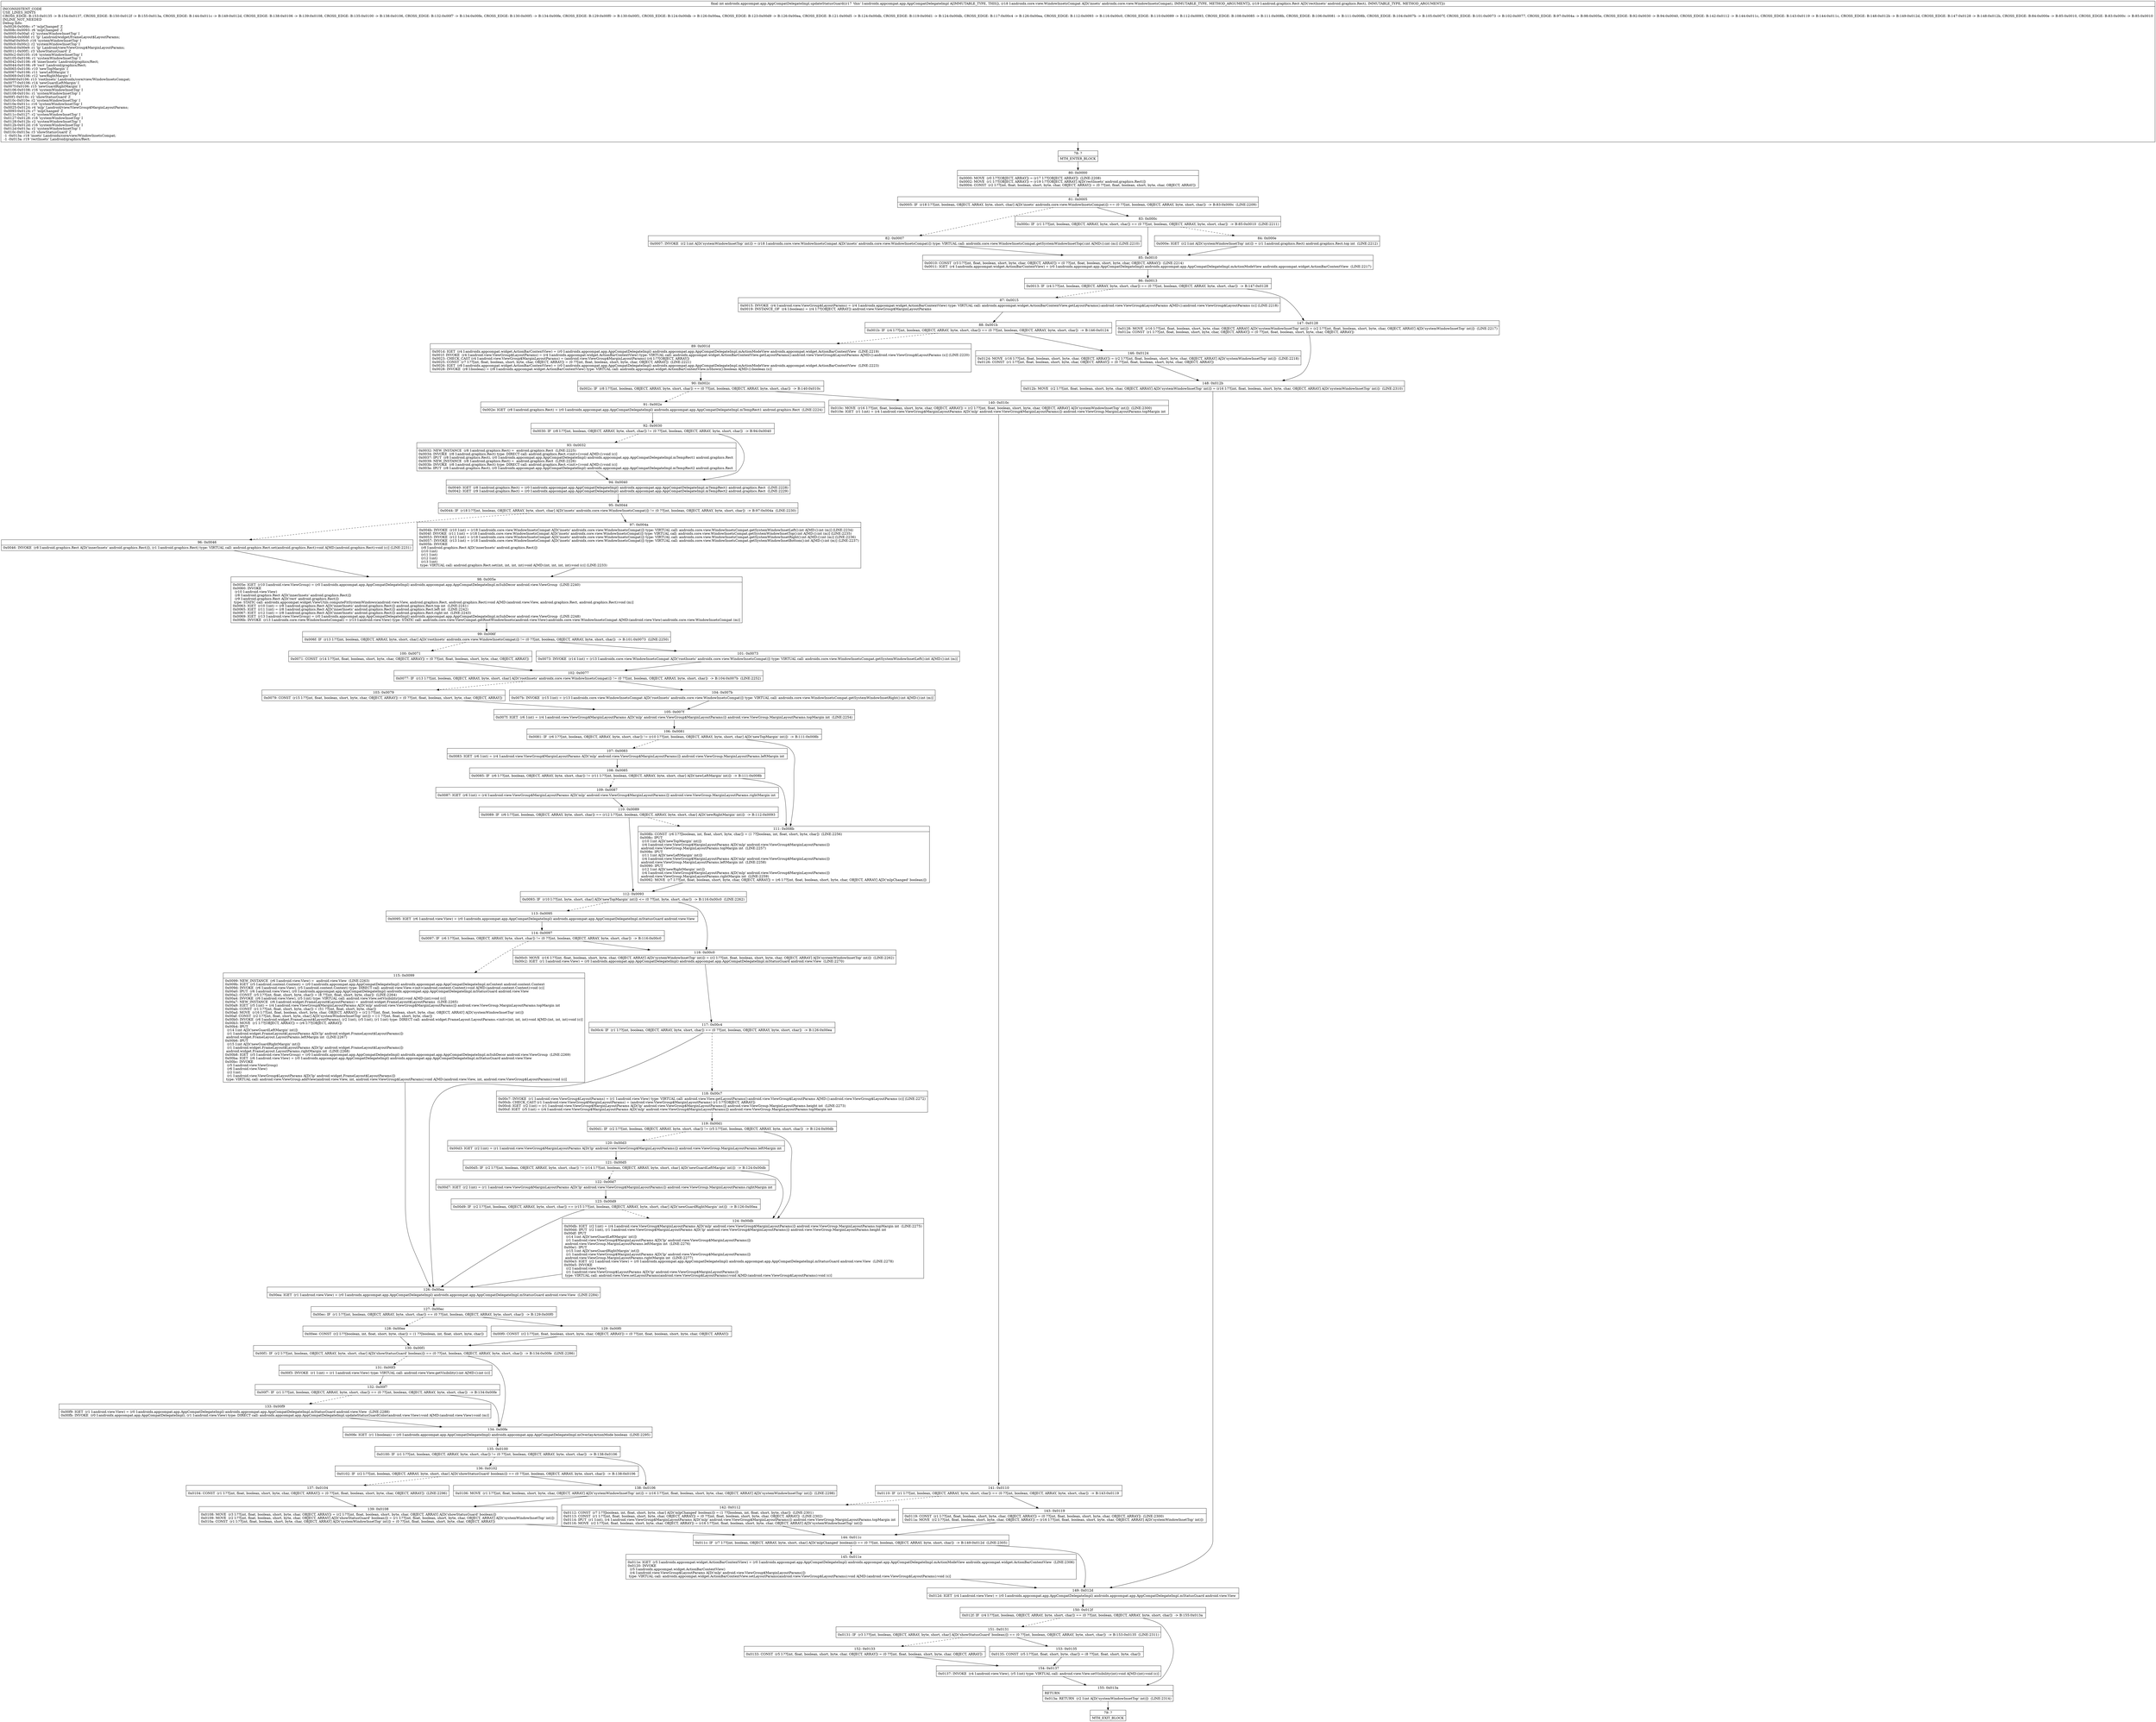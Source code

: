 digraph "CFG forandroidx.appcompat.app.AppCompatDelegateImpl.updateStatusGuard(Landroidx\/core\/view\/WindowInsetsCompat;Landroid\/graphics\/Rect;)I" {
Node_78 [shape=record,label="{78\:\ ?|MTH_ENTER_BLOCK\l}"];
Node_80 [shape=record,label="{80\:\ 0x0000|0x0000: MOVE  (r0 I:??[OBJECT, ARRAY]) = (r17 I:??[OBJECT, ARRAY])  (LINE:2208)\l0x0002: MOVE  (r1 I:??[OBJECT, ARRAY]) = (r19 I:??[OBJECT, ARRAY] A[D('rectInsets' android.graphics.Rect)]) \l0x0004: CONST  (r2 I:??[int, float, boolean, short, byte, char, OBJECT, ARRAY]) = (0 ??[int, float, boolean, short, byte, char, OBJECT, ARRAY]) \l}"];
Node_81 [shape=record,label="{81\:\ 0x0005|0x0005: IF  (r18 I:??[int, boolean, OBJECT, ARRAY, byte, short, char] A[D('insets' androidx.core.view.WindowInsetsCompat)]) == (0 ??[int, boolean, OBJECT, ARRAY, byte, short, char])  \-\> B:83:0x000c  (LINE:2209)\l}"];
Node_82 [shape=record,label="{82\:\ 0x0007|0x0007: INVOKE  (r2 I:int A[D('systemWindowInsetTop' int)]) = (r18 I:androidx.core.view.WindowInsetsCompat A[D('insets' androidx.core.view.WindowInsetsCompat)]) type: VIRTUAL call: androidx.core.view.WindowInsetsCompat.getSystemWindowInsetTop():int A[MD:():int (m)] (LINE:2210)\l}"];
Node_85 [shape=record,label="{85\:\ 0x0010|0x0010: CONST  (r3 I:??[int, float, boolean, short, byte, char, OBJECT, ARRAY]) = (0 ??[int, float, boolean, short, byte, char, OBJECT, ARRAY])  (LINE:2214)\l0x0011: IGET  (r4 I:androidx.appcompat.widget.ActionBarContextView) = (r0 I:androidx.appcompat.app.AppCompatDelegateImpl) androidx.appcompat.app.AppCompatDelegateImpl.mActionModeView androidx.appcompat.widget.ActionBarContextView  (LINE:2217)\l}"];
Node_86 [shape=record,label="{86\:\ 0x0013|0x0013: IF  (r4 I:??[int, boolean, OBJECT, ARRAY, byte, short, char]) == (0 ??[int, boolean, OBJECT, ARRAY, byte, short, char])  \-\> B:147:0x0128 \l}"];
Node_87 [shape=record,label="{87\:\ 0x0015|0x0015: INVOKE  (r4 I:android.view.ViewGroup$LayoutParams) = (r4 I:androidx.appcompat.widget.ActionBarContextView) type: VIRTUAL call: androidx.appcompat.widget.ActionBarContextView.getLayoutParams():android.view.ViewGroup$LayoutParams A[MD:():android.view.ViewGroup$LayoutParams (s)] (LINE:2218)\l0x0019: INSTANCE_OF  (r4 I:boolean) = (r4 I:??[OBJECT, ARRAY]) android.view.ViewGroup$MarginLayoutParams \l}"];
Node_88 [shape=record,label="{88\:\ 0x001b|0x001b: IF  (r4 I:??[int, boolean, OBJECT, ARRAY, byte, short, char]) == (0 ??[int, boolean, OBJECT, ARRAY, byte, short, char])  \-\> B:146:0x0124 \l}"];
Node_89 [shape=record,label="{89\:\ 0x001d|0x001d: IGET  (r4 I:androidx.appcompat.widget.ActionBarContextView) = (r0 I:androidx.appcompat.app.AppCompatDelegateImpl) androidx.appcompat.app.AppCompatDelegateImpl.mActionModeView androidx.appcompat.widget.ActionBarContextView  (LINE:2219)\l0x001f: INVOKE  (r4 I:android.view.ViewGroup$LayoutParams) = (r4 I:androidx.appcompat.widget.ActionBarContextView) type: VIRTUAL call: androidx.appcompat.widget.ActionBarContextView.getLayoutParams():android.view.ViewGroup$LayoutParams A[MD:():android.view.ViewGroup$LayoutParams (s)] (LINE:2220)\l0x0023: CHECK_CAST (r4 I:android.view.ViewGroup$MarginLayoutParams) = (android.view.ViewGroup$MarginLayoutParams) (r4 I:??[OBJECT, ARRAY]) \l0x0025: CONST  (r7 I:??[int, float, boolean, short, byte, char, OBJECT, ARRAY]) = (0 ??[int, float, boolean, short, byte, char, OBJECT, ARRAY])  (LINE:2221)\l0x0026: IGET  (r8 I:androidx.appcompat.widget.ActionBarContextView) = (r0 I:androidx.appcompat.app.AppCompatDelegateImpl) androidx.appcompat.app.AppCompatDelegateImpl.mActionModeView androidx.appcompat.widget.ActionBarContextView  (LINE:2223)\l0x0028: INVOKE  (r8 I:boolean) = (r8 I:androidx.appcompat.widget.ActionBarContextView) type: VIRTUAL call: androidx.appcompat.widget.ActionBarContextView.isShown():boolean A[MD:():boolean (s)]\l}"];
Node_90 [shape=record,label="{90\:\ 0x002c|0x002c: IF  (r8 I:??[int, boolean, OBJECT, ARRAY, byte, short, char]) == (0 ??[int, boolean, OBJECT, ARRAY, byte, short, char])  \-\> B:140:0x010c \l}"];
Node_91 [shape=record,label="{91\:\ 0x002e|0x002e: IGET  (r8 I:android.graphics.Rect) = (r0 I:androidx.appcompat.app.AppCompatDelegateImpl) androidx.appcompat.app.AppCompatDelegateImpl.mTempRect1 android.graphics.Rect  (LINE:2224)\l}"];
Node_92 [shape=record,label="{92\:\ 0x0030|0x0030: IF  (r8 I:??[int, boolean, OBJECT, ARRAY, byte, short, char]) != (0 ??[int, boolean, OBJECT, ARRAY, byte, short, char])  \-\> B:94:0x0040 \l}"];
Node_93 [shape=record,label="{93\:\ 0x0032|0x0032: NEW_INSTANCE  (r8 I:android.graphics.Rect) =  android.graphics.Rect  (LINE:2225)\l0x0034: INVOKE  (r8 I:android.graphics.Rect) type: DIRECT call: android.graphics.Rect.\<init\>():void A[MD:():void (c)]\l0x0037: IPUT  (r8 I:android.graphics.Rect), (r0 I:androidx.appcompat.app.AppCompatDelegateImpl) androidx.appcompat.app.AppCompatDelegateImpl.mTempRect1 android.graphics.Rect \l0x0039: NEW_INSTANCE  (r8 I:android.graphics.Rect) =  android.graphics.Rect  (LINE:2226)\l0x003b: INVOKE  (r8 I:android.graphics.Rect) type: DIRECT call: android.graphics.Rect.\<init\>():void A[MD:():void (c)]\l0x003e: IPUT  (r8 I:android.graphics.Rect), (r0 I:androidx.appcompat.app.AppCompatDelegateImpl) androidx.appcompat.app.AppCompatDelegateImpl.mTempRect2 android.graphics.Rect \l}"];
Node_94 [shape=record,label="{94\:\ 0x0040|0x0040: IGET  (r8 I:android.graphics.Rect) = (r0 I:androidx.appcompat.app.AppCompatDelegateImpl) androidx.appcompat.app.AppCompatDelegateImpl.mTempRect1 android.graphics.Rect  (LINE:2228)\l0x0042: IGET  (r9 I:android.graphics.Rect) = (r0 I:androidx.appcompat.app.AppCompatDelegateImpl) androidx.appcompat.app.AppCompatDelegateImpl.mTempRect2 android.graphics.Rect  (LINE:2229)\l}"];
Node_95 [shape=record,label="{95\:\ 0x0044|0x0044: IF  (r18 I:??[int, boolean, OBJECT, ARRAY, byte, short, char] A[D('insets' androidx.core.view.WindowInsetsCompat)]) != (0 ??[int, boolean, OBJECT, ARRAY, byte, short, char])  \-\> B:97:0x004a  (LINE:2230)\l}"];
Node_96 [shape=record,label="{96\:\ 0x0046|0x0046: INVOKE  (r8 I:android.graphics.Rect A[D('innerInsets' android.graphics.Rect)]), (r1 I:android.graphics.Rect) type: VIRTUAL call: android.graphics.Rect.set(android.graphics.Rect):void A[MD:(android.graphics.Rect):void (c)] (LINE:2231)\l}"];
Node_98 [shape=record,label="{98\:\ 0x005e|0x005e: IGET  (r10 I:android.view.ViewGroup) = (r0 I:androidx.appcompat.app.AppCompatDelegateImpl) androidx.appcompat.app.AppCompatDelegateImpl.mSubDecor android.view.ViewGroup  (LINE:2240)\l0x0060: INVOKE  \l  (r10 I:android.view.View)\l  (r8 I:android.graphics.Rect A[D('innerInsets' android.graphics.Rect)])\l  (r9 I:android.graphics.Rect A[D('rect' android.graphics.Rect)])\l type: STATIC call: androidx.appcompat.widget.ViewUtils.computeFitSystemWindows(android.view.View, android.graphics.Rect, android.graphics.Rect):void A[MD:(android.view.View, android.graphics.Rect, android.graphics.Rect):void (m)]\l0x0063: IGET  (r10 I:int) = (r8 I:android.graphics.Rect A[D('innerInsets' android.graphics.Rect)]) android.graphics.Rect.top int  (LINE:2241)\l0x0065: IGET  (r11 I:int) = (r8 I:android.graphics.Rect A[D('innerInsets' android.graphics.Rect)]) android.graphics.Rect.left int  (LINE:2242)\l0x0067: IGET  (r12 I:int) = (r8 I:android.graphics.Rect A[D('innerInsets' android.graphics.Rect)]) android.graphics.Rect.right int  (LINE:2243)\l0x0069: IGET  (r13 I:android.view.ViewGroup) = (r0 I:androidx.appcompat.app.AppCompatDelegateImpl) androidx.appcompat.app.AppCompatDelegateImpl.mSubDecor android.view.ViewGroup  (LINE:2248)\l0x006b: INVOKE  (r13 I:androidx.core.view.WindowInsetsCompat) = (r13 I:android.view.View) type: STATIC call: androidx.core.view.ViewCompat.getRootWindowInsets(android.view.View):androidx.core.view.WindowInsetsCompat A[MD:(android.view.View):androidx.core.view.WindowInsetsCompat (m)]\l}"];
Node_99 [shape=record,label="{99\:\ 0x006f|0x006f: IF  (r13 I:??[int, boolean, OBJECT, ARRAY, byte, short, char] A[D('rootInsets' androidx.core.view.WindowInsetsCompat)]) != (0 ??[int, boolean, OBJECT, ARRAY, byte, short, char])  \-\> B:101:0x0073  (LINE:2250)\l}"];
Node_100 [shape=record,label="{100\:\ 0x0071|0x0071: CONST  (r14 I:??[int, float, boolean, short, byte, char, OBJECT, ARRAY]) = (0 ??[int, float, boolean, short, byte, char, OBJECT, ARRAY]) \l}"];
Node_102 [shape=record,label="{102\:\ 0x0077|0x0077: IF  (r13 I:??[int, boolean, OBJECT, ARRAY, byte, short, char] A[D('rootInsets' androidx.core.view.WindowInsetsCompat)]) != (0 ??[int, boolean, OBJECT, ARRAY, byte, short, char])  \-\> B:104:0x007b  (LINE:2252)\l}"];
Node_103 [shape=record,label="{103\:\ 0x0079|0x0079: CONST  (r15 I:??[int, float, boolean, short, byte, char, OBJECT, ARRAY]) = (0 ??[int, float, boolean, short, byte, char, OBJECT, ARRAY]) \l}"];
Node_105 [shape=record,label="{105\:\ 0x007f|0x007f: IGET  (r6 I:int) = (r4 I:android.view.ViewGroup$MarginLayoutParams A[D('mlp' android.view.ViewGroup$MarginLayoutParams)]) android.view.ViewGroup.MarginLayoutParams.topMargin int  (LINE:2254)\l}"];
Node_106 [shape=record,label="{106\:\ 0x0081|0x0081: IF  (r6 I:??[int, boolean, OBJECT, ARRAY, byte, short, char]) != (r10 I:??[int, boolean, OBJECT, ARRAY, byte, short, char] A[D('newTopMargin' int)])  \-\> B:111:0x008b \l}"];
Node_107 [shape=record,label="{107\:\ 0x0083|0x0083: IGET  (r6 I:int) = (r4 I:android.view.ViewGroup$MarginLayoutParams A[D('mlp' android.view.ViewGroup$MarginLayoutParams)]) android.view.ViewGroup.MarginLayoutParams.leftMargin int \l}"];
Node_108 [shape=record,label="{108\:\ 0x0085|0x0085: IF  (r6 I:??[int, boolean, OBJECT, ARRAY, byte, short, char]) != (r11 I:??[int, boolean, OBJECT, ARRAY, byte, short, char] A[D('newLeftMargin' int)])  \-\> B:111:0x008b \l}"];
Node_109 [shape=record,label="{109\:\ 0x0087|0x0087: IGET  (r6 I:int) = (r4 I:android.view.ViewGroup$MarginLayoutParams A[D('mlp' android.view.ViewGroup$MarginLayoutParams)]) android.view.ViewGroup.MarginLayoutParams.rightMargin int \l}"];
Node_110 [shape=record,label="{110\:\ 0x0089|0x0089: IF  (r6 I:??[int, boolean, OBJECT, ARRAY, byte, short, char]) == (r12 I:??[int, boolean, OBJECT, ARRAY, byte, short, char] A[D('newRightMargin' int)])  \-\> B:112:0x0093 \l}"];
Node_112 [shape=record,label="{112\:\ 0x0093|0x0093: IF  (r10 I:??[int, byte, short, char] A[D('newTopMargin' int)]) \<= (0 ??[int, byte, short, char])  \-\> B:116:0x00c0  (LINE:2262)\l}"];
Node_113 [shape=record,label="{113\:\ 0x0095|0x0095: IGET  (r6 I:android.view.View) = (r0 I:androidx.appcompat.app.AppCompatDelegateImpl) androidx.appcompat.app.AppCompatDelegateImpl.mStatusGuard android.view.View \l}"];
Node_114 [shape=record,label="{114\:\ 0x0097|0x0097: IF  (r6 I:??[int, boolean, OBJECT, ARRAY, byte, short, char]) != (0 ??[int, boolean, OBJECT, ARRAY, byte, short, char])  \-\> B:116:0x00c0 \l}"];
Node_115 [shape=record,label="{115\:\ 0x0099|0x0099: NEW_INSTANCE  (r6 I:android.view.View) =  android.view.View  (LINE:2263)\l0x009b: IGET  (r5 I:android.content.Context) = (r0 I:androidx.appcompat.app.AppCompatDelegateImpl) androidx.appcompat.app.AppCompatDelegateImpl.mContext android.content.Context \l0x009d: INVOKE  (r6 I:android.view.View), (r5 I:android.content.Context) type: DIRECT call: android.view.View.\<init\>(android.content.Context):void A[MD:(android.content.Context):void (c)]\l0x00a0: IPUT  (r6 I:android.view.View), (r0 I:androidx.appcompat.app.AppCompatDelegateImpl) androidx.appcompat.app.AppCompatDelegateImpl.mStatusGuard android.view.View \l0x00a2: CONST  (r5 I:??[int, float, short, byte, char]) = (8 ??[int, float, short, byte, char])  (LINE:2264)\l0x00a4: INVOKE  (r6 I:android.view.View), (r5 I:int) type: VIRTUAL call: android.view.View.setVisibility(int):void A[MD:(int):void (c)]\l0x00a7: NEW_INSTANCE  (r6 I:android.widget.FrameLayout$LayoutParams) =  android.widget.FrameLayout$LayoutParams  (LINE:2265)\l0x00a9: IGET  (r5 I:int) = (r4 I:android.view.ViewGroup$MarginLayoutParams A[D('mlp' android.view.ViewGroup$MarginLayoutParams)]) android.view.ViewGroup.MarginLayoutParams.topMargin int \l0x00ab: CONST  (r1 I:??[int, float, short, byte, char]) = (51 ??[int, float, short, byte, char]) \l0x00ad: MOVE  (r16 I:??[int, float, boolean, short, byte, char, OBJECT, ARRAY]) = (r2 I:??[int, float, boolean, short, byte, char, OBJECT, ARRAY] A[D('systemWindowInsetTop' int)]) \l0x00af: CONST  (r2 I:??[int, float, short, byte, char] A[D('systemWindowInsetTop' int)]) = (\-1 ??[int, float, short, byte, char]) \l0x00b0: INVOKE  (r6 I:android.widget.FrameLayout$LayoutParams), (r2 I:int), (r5 I:int), (r1 I:int) type: DIRECT call: android.widget.FrameLayout.LayoutParams.\<init\>(int, int, int):void A[MD:(int, int, int):void (c)]\l0x00b3: MOVE  (r1 I:??[OBJECT, ARRAY]) = (r6 I:??[OBJECT, ARRAY]) \l0x00b4: IPUT  \l  (r14 I:int A[D('newGuardLeftMargin' int)])\l  (r1 I:android.widget.FrameLayout$LayoutParams A[D('lp' android.widget.FrameLayout$LayoutParams)])\l android.widget.FrameLayout.LayoutParams.leftMargin int  (LINE:2267)\l0x00b6: IPUT  \l  (r15 I:int A[D('newGuardRightMargin' int)])\l  (r1 I:android.widget.FrameLayout$LayoutParams A[D('lp' android.widget.FrameLayout$LayoutParams)])\l android.widget.FrameLayout.LayoutParams.rightMargin int  (LINE:2268)\l0x00b8: IGET  (r5 I:android.view.ViewGroup) = (r0 I:androidx.appcompat.app.AppCompatDelegateImpl) androidx.appcompat.app.AppCompatDelegateImpl.mSubDecor android.view.ViewGroup  (LINE:2269)\l0x00ba: IGET  (r6 I:android.view.View) = (r0 I:androidx.appcompat.app.AppCompatDelegateImpl) androidx.appcompat.app.AppCompatDelegateImpl.mStatusGuard android.view.View \l0x00bc: INVOKE  \l  (r5 I:android.view.ViewGroup)\l  (r6 I:android.view.View)\l  (r2 I:int)\l  (r1 I:android.view.ViewGroup$LayoutParams A[D('lp' android.widget.FrameLayout$LayoutParams)])\l type: VIRTUAL call: android.view.ViewGroup.addView(android.view.View, int, android.view.ViewGroup$LayoutParams):void A[MD:(android.view.View, int, android.view.ViewGroup$LayoutParams):void (c)]\l}"];
Node_126 [shape=record,label="{126\:\ 0x00ea|0x00ea: IGET  (r1 I:android.view.View) = (r0 I:androidx.appcompat.app.AppCompatDelegateImpl) androidx.appcompat.app.AppCompatDelegateImpl.mStatusGuard android.view.View  (LINE:2284)\l}"];
Node_127 [shape=record,label="{127\:\ 0x00ec|0x00ec: IF  (r1 I:??[int, boolean, OBJECT, ARRAY, byte, short, char]) == (0 ??[int, boolean, OBJECT, ARRAY, byte, short, char])  \-\> B:129:0x00f0 \l}"];
Node_128 [shape=record,label="{128\:\ 0x00ee|0x00ee: CONST  (r2 I:??[boolean, int, float, short, byte, char]) = (1 ??[boolean, int, float, short, byte, char]) \l}"];
Node_130 [shape=record,label="{130\:\ 0x00f1|0x00f1: IF  (r2 I:??[int, boolean, OBJECT, ARRAY, byte, short, char] A[D('showStatusGuard' boolean)]) == (0 ??[int, boolean, OBJECT, ARRAY, byte, short, char])  \-\> B:134:0x00fe  (LINE:2286)\l}"];
Node_131 [shape=record,label="{131\:\ 0x00f3|0x00f3: INVOKE  (r1 I:int) = (r1 I:android.view.View) type: VIRTUAL call: android.view.View.getVisibility():int A[MD:():int (c)]\l}"];
Node_132 [shape=record,label="{132\:\ 0x00f7|0x00f7: IF  (r1 I:??[int, boolean, OBJECT, ARRAY, byte, short, char]) == (0 ??[int, boolean, OBJECT, ARRAY, byte, short, char])  \-\> B:134:0x00fe \l}"];
Node_133 [shape=record,label="{133\:\ 0x00f9|0x00f9: IGET  (r1 I:android.view.View) = (r0 I:androidx.appcompat.app.AppCompatDelegateImpl) androidx.appcompat.app.AppCompatDelegateImpl.mStatusGuard android.view.View  (LINE:2288)\l0x00fb: INVOKE  (r0 I:androidx.appcompat.app.AppCompatDelegateImpl), (r1 I:android.view.View) type: DIRECT call: androidx.appcompat.app.AppCompatDelegateImpl.updateStatusGuardColor(android.view.View):void A[MD:(android.view.View):void (m)]\l}"];
Node_134 [shape=record,label="{134\:\ 0x00fe|0x00fe: IGET  (r1 I:boolean) = (r0 I:androidx.appcompat.app.AppCompatDelegateImpl) androidx.appcompat.app.AppCompatDelegateImpl.mOverlayActionMode boolean  (LINE:2295)\l}"];
Node_135 [shape=record,label="{135\:\ 0x0100|0x0100: IF  (r1 I:??[int, boolean, OBJECT, ARRAY, byte, short, char]) != (0 ??[int, boolean, OBJECT, ARRAY, byte, short, char])  \-\> B:138:0x0106 \l}"];
Node_136 [shape=record,label="{136\:\ 0x0102|0x0102: IF  (r2 I:??[int, boolean, OBJECT, ARRAY, byte, short, char] A[D('showStatusGuard' boolean)]) == (0 ??[int, boolean, OBJECT, ARRAY, byte, short, char])  \-\> B:138:0x0106 \l}"];
Node_137 [shape=record,label="{137\:\ 0x0104|0x0104: CONST  (r1 I:??[int, float, boolean, short, byte, char, OBJECT, ARRAY]) = (0 ??[int, float, boolean, short, byte, char, OBJECT, ARRAY])  (LINE:2296)\l}"];
Node_139 [shape=record,label="{139\:\ 0x0108|0x0108: MOVE  (r3 I:??[int, float, boolean, short, byte, char, OBJECT, ARRAY]) = (r2 I:??[int, float, boolean, short, byte, char, OBJECT, ARRAY] A[D('showStatusGuard' boolean)]) \l0x0109: MOVE  (r2 I:??[int, float, boolean, short, byte, char, OBJECT, ARRAY] A[D('showStatusGuard' boolean)]) = (r1 I:??[int, float, boolean, short, byte, char, OBJECT, ARRAY] A[D('systemWindowInsetTop' int)]) \l0x010a: CONST  (r1 I:??[int, float, boolean, short, byte, char, OBJECT, ARRAY] A[D('systemWindowInsetTop' int)]) = (0 ??[int, float, boolean, short, byte, char, OBJECT, ARRAY]) \l}"];
Node_144 [shape=record,label="{144\:\ 0x011c|0x011c: IF  (r7 I:??[int, boolean, OBJECT, ARRAY, byte, short, char] A[D('mlpChanged' boolean)]) == (0 ??[int, boolean, OBJECT, ARRAY, byte, short, char])  \-\> B:149:0x012d  (LINE:2305)\l}"];
Node_145 [shape=record,label="{145\:\ 0x011e|0x011e: IGET  (r5 I:androidx.appcompat.widget.ActionBarContextView) = (r0 I:androidx.appcompat.app.AppCompatDelegateImpl) androidx.appcompat.app.AppCompatDelegateImpl.mActionModeView androidx.appcompat.widget.ActionBarContextView  (LINE:2306)\l0x0120: INVOKE  \l  (r5 I:androidx.appcompat.widget.ActionBarContextView)\l  (r4 I:android.view.ViewGroup$LayoutParams A[D('mlp' android.view.ViewGroup$MarginLayoutParams)])\l type: VIRTUAL call: androidx.appcompat.widget.ActionBarContextView.setLayoutParams(android.view.ViewGroup$LayoutParams):void A[MD:(android.view.ViewGroup$LayoutParams):void (s)]\l}"];
Node_149 [shape=record,label="{149\:\ 0x012d|0x012d: IGET  (r4 I:android.view.View) = (r0 I:androidx.appcompat.app.AppCompatDelegateImpl) androidx.appcompat.app.AppCompatDelegateImpl.mStatusGuard android.view.View \l}"];
Node_150 [shape=record,label="{150\:\ 0x012f|0x012f: IF  (r4 I:??[int, boolean, OBJECT, ARRAY, byte, short, char]) == (0 ??[int, boolean, OBJECT, ARRAY, byte, short, char])  \-\> B:155:0x013a \l}"];
Node_151 [shape=record,label="{151\:\ 0x0131|0x0131: IF  (r3 I:??[int, boolean, OBJECT, ARRAY, byte, short, char] A[D('showStatusGuard' boolean)]) == (0 ??[int, boolean, OBJECT, ARRAY, byte, short, char])  \-\> B:153:0x0135  (LINE:2311)\l}"];
Node_152 [shape=record,label="{152\:\ 0x0133|0x0133: CONST  (r5 I:??[int, float, boolean, short, byte, char, OBJECT, ARRAY]) = (0 ??[int, float, boolean, short, byte, char, OBJECT, ARRAY]) \l}"];
Node_154 [shape=record,label="{154\:\ 0x0137|0x0137: INVOKE  (r4 I:android.view.View), (r5 I:int) type: VIRTUAL call: android.view.View.setVisibility(int):void A[MD:(int):void (c)]\l}"];
Node_153 [shape=record,label="{153\:\ 0x0135|0x0135: CONST  (r5 I:??[int, float, short, byte, char]) = (8 ??[int, float, short, byte, char]) \l}"];
Node_155 [shape=record,label="{155\:\ 0x013a|RETURN\l|0x013a: RETURN  (r2 I:int A[D('systemWindowInsetTop' int)])  (LINE:2314)\l}"];
Node_79 [shape=record,label="{79\:\ ?|MTH_EXIT_BLOCK\l}"];
Node_138 [shape=record,label="{138\:\ 0x0106|0x0106: MOVE  (r1 I:??[int, float, boolean, short, byte, char, OBJECT, ARRAY] A[D('systemWindowInsetTop' int)]) = (r16 I:??[int, float, boolean, short, byte, char, OBJECT, ARRAY] A[D('systemWindowInsetTop' int)])  (LINE:2298)\l}"];
Node_129 [shape=record,label="{129\:\ 0x00f0|0x00f0: CONST  (r2 I:??[int, float, boolean, short, byte, char, OBJECT, ARRAY]) = (0 ??[int, float, boolean, short, byte, char, OBJECT, ARRAY]) \l}"];
Node_116 [shape=record,label="{116\:\ 0x00c0|0x00c0: MOVE  (r16 I:??[int, float, boolean, short, byte, char, OBJECT, ARRAY] A[D('systemWindowInsetTop' int)]) = (r2 I:??[int, float, boolean, short, byte, char, OBJECT, ARRAY] A[D('systemWindowInsetTop' int)])  (LINE:2262)\l0x00c2: IGET  (r1 I:android.view.View) = (r0 I:androidx.appcompat.app.AppCompatDelegateImpl) androidx.appcompat.app.AppCompatDelegateImpl.mStatusGuard android.view.View  (LINE:2270)\l}"];
Node_117 [shape=record,label="{117\:\ 0x00c4|0x00c4: IF  (r1 I:??[int, boolean, OBJECT, ARRAY, byte, short, char]) == (0 ??[int, boolean, OBJECT, ARRAY, byte, short, char])  \-\> B:126:0x00ea \l}"];
Node_118 [shape=record,label="{118\:\ 0x00c7|0x00c7: INVOKE  (r1 I:android.view.ViewGroup$LayoutParams) = (r1 I:android.view.View) type: VIRTUAL call: android.view.View.getLayoutParams():android.view.ViewGroup$LayoutParams A[MD:():android.view.ViewGroup$LayoutParams (c)] (LINE:2272)\l0x00cb: CHECK_CAST (r1 I:android.view.ViewGroup$MarginLayoutParams) = (android.view.ViewGroup$MarginLayoutParams) (r1 I:??[OBJECT, ARRAY]) \l0x00cd: IGET  (r2 I:int) = (r1 I:android.view.ViewGroup$MarginLayoutParams A[D('lp' android.view.ViewGroup$MarginLayoutParams)]) android.view.ViewGroup.MarginLayoutParams.height int  (LINE:2273)\l0x00cf: IGET  (r5 I:int) = (r4 I:android.view.ViewGroup$MarginLayoutParams A[D('mlp' android.view.ViewGroup$MarginLayoutParams)]) android.view.ViewGroup.MarginLayoutParams.topMargin int \l}"];
Node_119 [shape=record,label="{119\:\ 0x00d1|0x00d1: IF  (r2 I:??[int, boolean, OBJECT, ARRAY, byte, short, char]) != (r5 I:??[int, boolean, OBJECT, ARRAY, byte, short, char])  \-\> B:124:0x00db \l}"];
Node_120 [shape=record,label="{120\:\ 0x00d3|0x00d3: IGET  (r2 I:int) = (r1 I:android.view.ViewGroup$MarginLayoutParams A[D('lp' android.view.ViewGroup$MarginLayoutParams)]) android.view.ViewGroup.MarginLayoutParams.leftMargin int \l}"];
Node_121 [shape=record,label="{121\:\ 0x00d5|0x00d5: IF  (r2 I:??[int, boolean, OBJECT, ARRAY, byte, short, char]) != (r14 I:??[int, boolean, OBJECT, ARRAY, byte, short, char] A[D('newGuardLeftMargin' int)])  \-\> B:124:0x00db \l}"];
Node_122 [shape=record,label="{122\:\ 0x00d7|0x00d7: IGET  (r2 I:int) = (r1 I:android.view.ViewGroup$MarginLayoutParams A[D('lp' android.view.ViewGroup$MarginLayoutParams)]) android.view.ViewGroup.MarginLayoutParams.rightMargin int \l}"];
Node_123 [shape=record,label="{123\:\ 0x00d9|0x00d9: IF  (r2 I:??[int, boolean, OBJECT, ARRAY, byte, short, char]) == (r15 I:??[int, boolean, OBJECT, ARRAY, byte, short, char] A[D('newGuardRightMargin' int)])  \-\> B:126:0x00ea \l}"];
Node_124 [shape=record,label="{124\:\ 0x00db|0x00db: IGET  (r2 I:int) = (r4 I:android.view.ViewGroup$MarginLayoutParams A[D('mlp' android.view.ViewGroup$MarginLayoutParams)]) android.view.ViewGroup.MarginLayoutParams.topMargin int  (LINE:2275)\l0x00dd: IPUT  (r2 I:int), (r1 I:android.view.ViewGroup$MarginLayoutParams A[D('lp' android.view.ViewGroup$MarginLayoutParams)]) android.view.ViewGroup.MarginLayoutParams.height int \l0x00df: IPUT  \l  (r14 I:int A[D('newGuardLeftMargin' int)])\l  (r1 I:android.view.ViewGroup$MarginLayoutParams A[D('lp' android.view.ViewGroup$MarginLayoutParams)])\l android.view.ViewGroup.MarginLayoutParams.leftMargin int  (LINE:2276)\l0x00e1: IPUT  \l  (r15 I:int A[D('newGuardRightMargin' int)])\l  (r1 I:android.view.ViewGroup$MarginLayoutParams A[D('lp' android.view.ViewGroup$MarginLayoutParams)])\l android.view.ViewGroup.MarginLayoutParams.rightMargin int  (LINE:2277)\l0x00e3: IGET  (r2 I:android.view.View) = (r0 I:androidx.appcompat.app.AppCompatDelegateImpl) androidx.appcompat.app.AppCompatDelegateImpl.mStatusGuard android.view.View  (LINE:2278)\l0x00e5: INVOKE  \l  (r2 I:android.view.View)\l  (r1 I:android.view.ViewGroup$LayoutParams A[D('lp' android.view.ViewGroup$MarginLayoutParams)])\l type: VIRTUAL call: android.view.View.setLayoutParams(android.view.ViewGroup$LayoutParams):void A[MD:(android.view.ViewGroup$LayoutParams):void (c)]\l}"];
Node_111 [shape=record,label="{111\:\ 0x008b|0x008b: CONST  (r6 I:??[boolean, int, float, short, byte, char]) = (1 ??[boolean, int, float, short, byte, char])  (LINE:2256)\l0x008c: IPUT  \l  (r10 I:int A[D('newTopMargin' int)])\l  (r4 I:android.view.ViewGroup$MarginLayoutParams A[D('mlp' android.view.ViewGroup$MarginLayoutParams)])\l android.view.ViewGroup.MarginLayoutParams.topMargin int  (LINE:2257)\l0x008e: IPUT  \l  (r11 I:int A[D('newLeftMargin' int)])\l  (r4 I:android.view.ViewGroup$MarginLayoutParams A[D('mlp' android.view.ViewGroup$MarginLayoutParams)])\l android.view.ViewGroup.MarginLayoutParams.leftMargin int  (LINE:2258)\l0x0090: IPUT  \l  (r12 I:int A[D('newRightMargin' int)])\l  (r4 I:android.view.ViewGroup$MarginLayoutParams A[D('mlp' android.view.ViewGroup$MarginLayoutParams)])\l android.view.ViewGroup.MarginLayoutParams.rightMargin int  (LINE:2259)\l0x0092: MOVE  (r7 I:??[int, float, boolean, short, byte, char, OBJECT, ARRAY]) = (r6 I:??[int, float, boolean, short, byte, char, OBJECT, ARRAY] A[D('mlpChanged' boolean)]) \l}"];
Node_104 [shape=record,label="{104\:\ 0x007b|0x007b: INVOKE  (r15 I:int) = (r13 I:androidx.core.view.WindowInsetsCompat A[D('rootInsets' androidx.core.view.WindowInsetsCompat)]) type: VIRTUAL call: androidx.core.view.WindowInsetsCompat.getSystemWindowInsetRight():int A[MD:():int (m)]\l}"];
Node_101 [shape=record,label="{101\:\ 0x0073|0x0073: INVOKE  (r14 I:int) = (r13 I:androidx.core.view.WindowInsetsCompat A[D('rootInsets' androidx.core.view.WindowInsetsCompat)]) type: VIRTUAL call: androidx.core.view.WindowInsetsCompat.getSystemWindowInsetLeft():int A[MD:():int (m)]\l}"];
Node_97 [shape=record,label="{97\:\ 0x004a|0x004b: INVOKE  (r10 I:int) = (r18 I:androidx.core.view.WindowInsetsCompat A[D('insets' androidx.core.view.WindowInsetsCompat)]) type: VIRTUAL call: androidx.core.view.WindowInsetsCompat.getSystemWindowInsetLeft():int A[MD:():int (m)] (LINE:2234)\l0x004f: INVOKE  (r11 I:int) = (r18 I:androidx.core.view.WindowInsetsCompat A[D('insets' androidx.core.view.WindowInsetsCompat)]) type: VIRTUAL call: androidx.core.view.WindowInsetsCompat.getSystemWindowInsetTop():int A[MD:():int (m)] (LINE:2235)\l0x0053: INVOKE  (r12 I:int) = (r18 I:androidx.core.view.WindowInsetsCompat A[D('insets' androidx.core.view.WindowInsetsCompat)]) type: VIRTUAL call: androidx.core.view.WindowInsetsCompat.getSystemWindowInsetRight():int A[MD:():int (m)] (LINE:2236)\l0x0057: INVOKE  (r13 I:int) = (r18 I:androidx.core.view.WindowInsetsCompat A[D('insets' androidx.core.view.WindowInsetsCompat)]) type: VIRTUAL call: androidx.core.view.WindowInsetsCompat.getSystemWindowInsetBottom():int A[MD:():int (m)] (LINE:2237)\l0x005b: INVOKE  \l  (r8 I:android.graphics.Rect A[D('innerInsets' android.graphics.Rect)])\l  (r10 I:int)\l  (r11 I:int)\l  (r12 I:int)\l  (r13 I:int)\l type: VIRTUAL call: android.graphics.Rect.set(int, int, int, int):void A[MD:(int, int, int, int):void (c)] (LINE:2233)\l}"];
Node_140 [shape=record,label="{140\:\ 0x010c|0x010c: MOVE  (r16 I:??[int, float, boolean, short, byte, char, OBJECT, ARRAY]) = (r2 I:??[int, float, boolean, short, byte, char, OBJECT, ARRAY] A[D('systemWindowInsetTop' int)])  (LINE:2300)\l0x010e: IGET  (r1 I:int) = (r4 I:android.view.ViewGroup$MarginLayoutParams A[D('mlp' android.view.ViewGroup$MarginLayoutParams)]) android.view.ViewGroup.MarginLayoutParams.topMargin int \l}"];
Node_141 [shape=record,label="{141\:\ 0x0110|0x0110: IF  (r1 I:??[int, boolean, OBJECT, ARRAY, byte, short, char]) == (0 ??[int, boolean, OBJECT, ARRAY, byte, short, char])  \-\> B:143:0x0119 \l}"];
Node_142 [shape=record,label="{142\:\ 0x0112|0x0112: CONST  (r7 I:??[boolean, int, float, short, byte, char] A[D('mlpChanged' boolean)]) = (1 ??[boolean, int, float, short, byte, char])  (LINE:2301)\l0x0113: CONST  (r1 I:??[int, float, boolean, short, byte, char, OBJECT, ARRAY]) = (0 ??[int, float, boolean, short, byte, char, OBJECT, ARRAY])  (LINE:2302)\l0x0114: IPUT  (r1 I:int), (r4 I:android.view.ViewGroup$MarginLayoutParams A[D('mlp' android.view.ViewGroup$MarginLayoutParams)]) android.view.ViewGroup.MarginLayoutParams.topMargin int \l0x0116: MOVE  (r2 I:??[int, float, boolean, short, byte, char, OBJECT, ARRAY]) = (r16 I:??[int, float, boolean, short, byte, char, OBJECT, ARRAY] A[D('systemWindowInsetTop' int)]) \l}"];
Node_143 [shape=record,label="{143\:\ 0x0119|0x0119: CONST  (r1 I:??[int, float, boolean, short, byte, char, OBJECT, ARRAY]) = (0 ??[int, float, boolean, short, byte, char, OBJECT, ARRAY])  (LINE:2300)\l0x011a: MOVE  (r2 I:??[int, float, boolean, short, byte, char, OBJECT, ARRAY]) = (r16 I:??[int, float, boolean, short, byte, char, OBJECT, ARRAY] A[D('systemWindowInsetTop' int)]) \l}"];
Node_146 [shape=record,label="{146\:\ 0x0124|0x0124: MOVE  (r16 I:??[int, float, boolean, short, byte, char, OBJECT, ARRAY]) = (r2 I:??[int, float, boolean, short, byte, char, OBJECT, ARRAY] A[D('systemWindowInsetTop' int)])  (LINE:2218)\l0x0126: CONST  (r1 I:??[int, float, boolean, short, byte, char, OBJECT, ARRAY]) = (0 ??[int, float, boolean, short, byte, char, OBJECT, ARRAY]) \l}"];
Node_148 [shape=record,label="{148\:\ 0x012b|0x012b: MOVE  (r2 I:??[int, float, boolean, short, byte, char, OBJECT, ARRAY] A[D('systemWindowInsetTop' int)]) = (r16 I:??[int, float, boolean, short, byte, char, OBJECT, ARRAY] A[D('systemWindowInsetTop' int)])  (LINE:2310)\l}"];
Node_147 [shape=record,label="{147\:\ 0x0128|0x0128: MOVE  (r16 I:??[int, float, boolean, short, byte, char, OBJECT, ARRAY] A[D('systemWindowInsetTop' int)]) = (r2 I:??[int, float, boolean, short, byte, char, OBJECT, ARRAY] A[D('systemWindowInsetTop' int)])  (LINE:2217)\l0x012a: CONST  (r1 I:??[int, float, boolean, short, byte, char, OBJECT, ARRAY]) = (0 ??[int, float, boolean, short, byte, char, OBJECT, ARRAY]) \l}"];
Node_83 [shape=record,label="{83\:\ 0x000c|0x000c: IF  (r1 I:??[int, boolean, OBJECT, ARRAY, byte, short, char]) == (0 ??[int, boolean, OBJECT, ARRAY, byte, short, char])  \-\> B:85:0x0010  (LINE:2211)\l}"];
Node_84 [shape=record,label="{84\:\ 0x000e|0x000e: IGET  (r2 I:int A[D('systemWindowInsetTop' int)]) = (r1 I:android.graphics.Rect) android.graphics.Rect.top int  (LINE:2212)\l}"];
MethodNode[shape=record,label="{final int androidx.appcompat.app.AppCompatDelegateImpl.updateStatusGuard((r17 'this' I:androidx.appcompat.app.AppCompatDelegateImpl A[IMMUTABLE_TYPE, THIS]), (r18 I:androidx.core.view.WindowInsetsCompat A[D('insets' androidx.core.view.WindowInsetsCompat), IMMUTABLE_TYPE, METHOD_ARGUMENT]), (r19 I:android.graphics.Rect A[D('rectInsets' android.graphics.Rect), IMMUTABLE_TYPE, METHOD_ARGUMENT]))  | INCONSISTENT_CODE\lUSE_LINES_HINTS\lCROSS_EDGE: B:153:0x0135 \-\> B:154:0x0137, CROSS_EDGE: B:150:0x012f \-\> B:155:0x013a, CROSS_EDGE: B:144:0x011c \-\> B:149:0x012d, CROSS_EDGE: B:138:0x0106 \-\> B:139:0x0108, CROSS_EDGE: B:135:0x0100 \-\> B:138:0x0106, CROSS_EDGE: B:132:0x00f7 \-\> B:134:0x00fe, CROSS_EDGE: B:130:0x00f1 \-\> B:134:0x00fe, CROSS_EDGE: B:129:0x00f0 \-\> B:130:0x00f1, CROSS_EDGE: B:124:0x00db \-\> B:126:0x00ea, CROSS_EDGE: B:123:0x00d9 \-\> B:126:0x00ea, CROSS_EDGE: B:121:0x00d5 \-\> B:124:0x00db, CROSS_EDGE: B:119:0x00d1 \-\> B:124:0x00db, CROSS_EDGE: B:117:0x00c4 \-\> B:126:0x00ea, CROSS_EDGE: B:112:0x0093 \-\> B:116:0x00c0, CROSS_EDGE: B:110:0x0089 \-\> B:112:0x0093, CROSS_EDGE: B:108:0x0085 \-\> B:111:0x008b, CROSS_EDGE: B:106:0x0081 \-\> B:111:0x008b, CROSS_EDGE: B:104:0x007b \-\> B:105:0x007f, CROSS_EDGE: B:101:0x0073 \-\> B:102:0x0077, CROSS_EDGE: B:97:0x004a \-\> B:98:0x005e, CROSS_EDGE: B:92:0x0030 \-\> B:94:0x0040, CROSS_EDGE: B:142:0x0112 \-\> B:144:0x011c, CROSS_EDGE: B:143:0x0119 \-\> B:144:0x011c, CROSS_EDGE: B:148:0x012b \-\> B:149:0x012d, CROSS_EDGE: B:147:0x0128 \-\> B:148:0x012b, CROSS_EDGE: B:84:0x000e \-\> B:85:0x0010, CROSS_EDGE: B:83:0x000c \-\> B:85:0x0010\lINLINE_NOT_NEEDED\lDebug Info:\l  0x0026\-0x008c: r7 'mlpChanged' Z\l  0x008c\-0x0093: r6 'mlpChanged' Z\l  0x0005\-0x00af: r2 'systemWindowInsetTop' I\l  0x00b4\-0x00bf: r1 'lp' Landroid\/widget\/FrameLayout$LayoutParams;\l  0x00af\-0x00c0: r16 'systemWindowInsetTop' I\l  0x00c0\-0x00c2: r2 'systemWindowInsetTop' I\l  0x00cd\-0x00e9: r1 'lp' Landroid\/view\/ViewGroup$MarginLayoutParams;\l  0x0011\-0x00f1: r3 'showStatusGuard' Z\l  0x00c2\-0x0105: r16 'systemWindowInsetTop' I\l  0x0105\-0x0106: r1 'systemWindowInsetTop' I\l  0x0042\-0x0106: r8 'innerInsets' Landroid\/graphics\/Rect;\l  0x0044\-0x0106: r9 'rect' Landroid\/graphics\/Rect;\l  0x0065\-0x0106: r10 'newTopMargin' I\l  0x0067\-0x0106: r11 'newLeftMargin' I\l  0x0069\-0x0106: r12 'newRightMargin' I\l  0x006f\-0x0106: r13 'rootInsets' Landroidx\/core\/view\/WindowInsetsCompat;\l  0x0077\-0x0106: r14 'newGuardLeftMargin' I\l  0x007f\-0x0106: r15 'newGuardRightMargin' I\l  0x0106\-0x0108: r16 'systemWindowInsetTop' I\l  0x0108\-0x010c: r1 'systemWindowInsetTop' I\l  0x00f1\-0x010c: r2 'showStatusGuard' Z\l  0x010c\-0x010e: r2 'systemWindowInsetTop' I\l  0x010e\-0x011c: r16 'systemWindowInsetTop' I\l  0x0025\-0x0124: r4 'mlp' Landroid\/view\/ViewGroup$MarginLayoutParams;\l  0x0093\-0x0124: r7 'mlpChanged' Z\l  0x011c\-0x0127: r2 'systemWindowInsetTop' I\l  0x0127\-0x0128: r16 'systemWindowInsetTop' I\l  0x0128\-0x012b: r2 'systemWindowInsetTop' I\l  0x012b\-0x012d: r16 'systemWindowInsetTop' I\l  0x012d\-0x013a: r2 'systemWindowInsetTop' I\l  0x010c\-0x013a: r3 'showStatusGuard' Z\l  \-1 \-0x013a: r18 'insets' Landroidx\/core\/view\/WindowInsetsCompat;\l  \-1 \-0x013a: r19 'rectInsets' Landroid\/graphics\/Rect;\l}"];
MethodNode -> Node_78;Node_78 -> Node_80;
Node_80 -> Node_81;
Node_81 -> Node_82[style=dashed];
Node_81 -> Node_83;
Node_82 -> Node_85;
Node_85 -> Node_86;
Node_86 -> Node_87[style=dashed];
Node_86 -> Node_147;
Node_87 -> Node_88;
Node_88 -> Node_89[style=dashed];
Node_88 -> Node_146;
Node_89 -> Node_90;
Node_90 -> Node_91[style=dashed];
Node_90 -> Node_140;
Node_91 -> Node_92;
Node_92 -> Node_93[style=dashed];
Node_92 -> Node_94;
Node_93 -> Node_94;
Node_94 -> Node_95;
Node_95 -> Node_96[style=dashed];
Node_95 -> Node_97;
Node_96 -> Node_98;
Node_98 -> Node_99;
Node_99 -> Node_100[style=dashed];
Node_99 -> Node_101;
Node_100 -> Node_102;
Node_102 -> Node_103[style=dashed];
Node_102 -> Node_104;
Node_103 -> Node_105;
Node_105 -> Node_106;
Node_106 -> Node_107[style=dashed];
Node_106 -> Node_111;
Node_107 -> Node_108;
Node_108 -> Node_109[style=dashed];
Node_108 -> Node_111;
Node_109 -> Node_110;
Node_110 -> Node_111[style=dashed];
Node_110 -> Node_112;
Node_112 -> Node_113[style=dashed];
Node_112 -> Node_116;
Node_113 -> Node_114;
Node_114 -> Node_115[style=dashed];
Node_114 -> Node_116;
Node_115 -> Node_126;
Node_126 -> Node_127;
Node_127 -> Node_128[style=dashed];
Node_127 -> Node_129;
Node_128 -> Node_130;
Node_130 -> Node_131[style=dashed];
Node_130 -> Node_134;
Node_131 -> Node_132;
Node_132 -> Node_133[style=dashed];
Node_132 -> Node_134;
Node_133 -> Node_134;
Node_134 -> Node_135;
Node_135 -> Node_136[style=dashed];
Node_135 -> Node_138;
Node_136 -> Node_137[style=dashed];
Node_136 -> Node_138;
Node_137 -> Node_139;
Node_139 -> Node_144;
Node_144 -> Node_145[style=dashed];
Node_144 -> Node_149;
Node_145 -> Node_149;
Node_149 -> Node_150;
Node_150 -> Node_151[style=dashed];
Node_150 -> Node_155;
Node_151 -> Node_152[style=dashed];
Node_151 -> Node_153;
Node_152 -> Node_154;
Node_154 -> Node_155;
Node_153 -> Node_154;
Node_155 -> Node_79;
Node_138 -> Node_139;
Node_129 -> Node_130;
Node_116 -> Node_117;
Node_117 -> Node_118[style=dashed];
Node_117 -> Node_126;
Node_118 -> Node_119;
Node_119 -> Node_120[style=dashed];
Node_119 -> Node_124;
Node_120 -> Node_121;
Node_121 -> Node_122[style=dashed];
Node_121 -> Node_124;
Node_122 -> Node_123;
Node_123 -> Node_124[style=dashed];
Node_123 -> Node_126;
Node_124 -> Node_126;
Node_111 -> Node_112;
Node_104 -> Node_105;
Node_101 -> Node_102;
Node_97 -> Node_98;
Node_140 -> Node_141;
Node_141 -> Node_142[style=dashed];
Node_141 -> Node_143;
Node_142 -> Node_144;
Node_143 -> Node_144;
Node_146 -> Node_148;
Node_148 -> Node_149;
Node_147 -> Node_148;
Node_83 -> Node_84[style=dashed];
Node_83 -> Node_85;
Node_84 -> Node_85;
}

